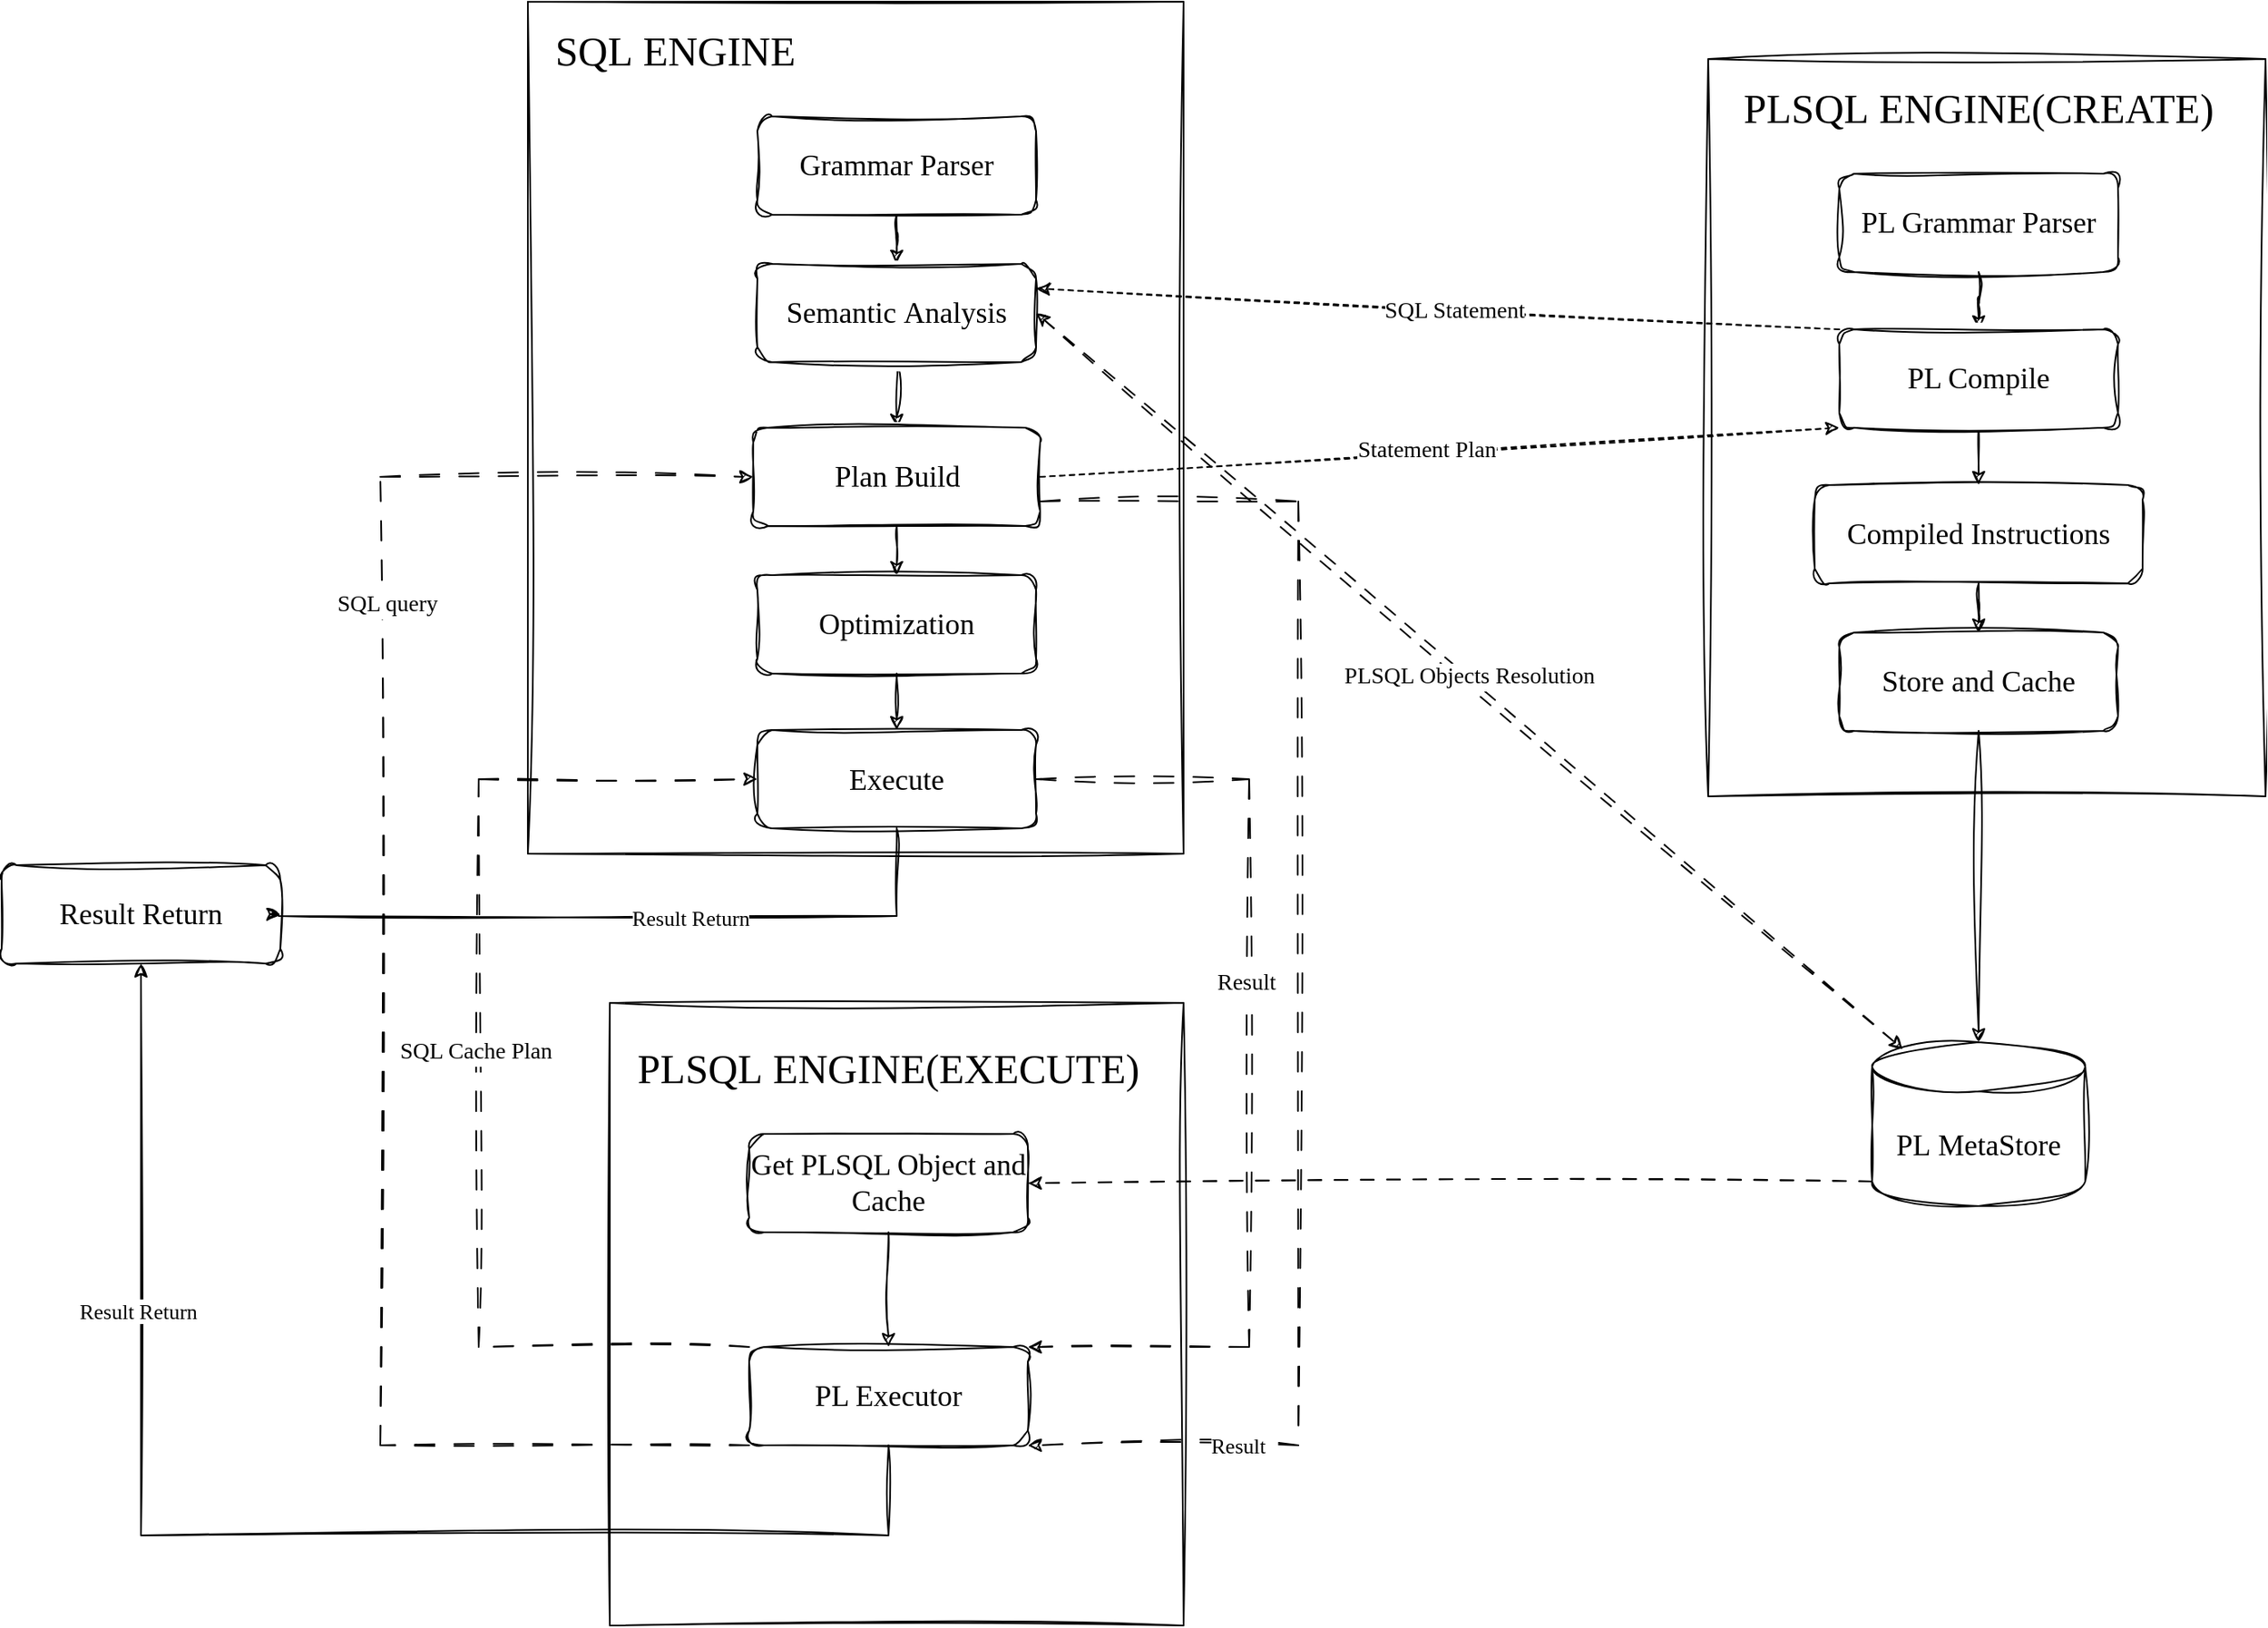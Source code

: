 <mxfile version="28.0.6">
  <diagram name="第 1 页" id="NejIG4Rr25vRnkzzJ5Jb">
    <mxGraphModel dx="2837" dy="1073" grid="0" gridSize="10" guides="1" tooltips="1" connect="1" arrows="1" fold="1" page="0" pageScale="1" pageWidth="827" pageHeight="1169" math="0" shadow="0">
      <root>
        <mxCell id="0" />
        <mxCell id="1" parent="0" />
        <mxCell id="kzLVpGqLAc2IESb8B4Pm-66" value="" style="group" vertex="1" connectable="0" parent="1">
          <mxGeometry x="-80" y="686" width="350" height="380" as="geometry" />
        </mxCell>
        <mxCell id="kzLVpGqLAc2IESb8B4Pm-23" value="" style="rounded=0;whiteSpace=wrap;html=1;sketch=1;hachureGap=4;jiggle=2;curveFitting=1;fontFamily=Architects Daughter;fontSource=https%3A%2F%2Ffonts.googleapis.com%2Fcss%3Ffamily%3DArchitects%2BDaughter;" vertex="1" parent="kzLVpGqLAc2IESb8B4Pm-66">
          <mxGeometry width="350" height="380" as="geometry" />
        </mxCell>
        <mxCell id="kzLVpGqLAc2IESb8B4Pm-24" style="edgeStyle=orthogonalEdgeStyle;rounded=0;sketch=1;hachureGap=4;jiggle=2;curveFitting=1;orthogonalLoop=1;jettySize=auto;html=1;exitX=0.5;exitY=1;exitDx=0;exitDy=0;fontFamily=Architects Daughter;fontSource=https%3A%2F%2Ffonts.googleapis.com%2Fcss%3Ffamily%3DArchitects%2BDaughter;" edge="1" parent="kzLVpGqLAc2IESb8B4Pm-66" source="kzLVpGqLAc2IESb8B4Pm-25" target="kzLVpGqLAc2IESb8B4Pm-27">
          <mxGeometry relative="1" as="geometry" />
        </mxCell>
        <mxCell id="kzLVpGqLAc2IESb8B4Pm-25" value="&lt;font style=&quot;font-size: 18px;&quot; face=&quot;Comic Sans MS&quot;&gt;Get PLSQL Object and Cache&lt;/font&gt;" style="rounded=1;whiteSpace=wrap;html=1;sketch=1;hachureGap=4;jiggle=2;curveFitting=1;fontFamily=Architects Daughter;fontSource=https%3A%2F%2Ffonts.googleapis.com%2Fcss%3Ffamily%3DArchitects%2BDaughter;" vertex="1" parent="kzLVpGqLAc2IESb8B4Pm-66">
          <mxGeometry x="85" y="80" width="170" height="60" as="geometry" />
        </mxCell>
        <mxCell id="kzLVpGqLAc2IESb8B4Pm-27" value="&lt;font face=&quot;Comic Sans MS&quot;&gt;&lt;span style=&quot;font-size: 18px;&quot;&gt;PL Executor&lt;/span&gt;&lt;/font&gt;" style="rounded=1;whiteSpace=wrap;html=1;sketch=1;hachureGap=4;jiggle=2;curveFitting=1;fontFamily=Architects Daughter;fontSource=https%3A%2F%2Ffonts.googleapis.com%2Fcss%3Ffamily%3DArchitects%2BDaughter;" vertex="1" parent="kzLVpGqLAc2IESb8B4Pm-66">
          <mxGeometry x="85" y="210" width="170" height="60" as="geometry" />
        </mxCell>
        <mxCell id="kzLVpGqLAc2IESb8B4Pm-29" value="&lt;font style=&quot;font-size: 25px;&quot; face=&quot;Comic Sans MS&quot;&gt;PLSQL&amp;nbsp;ENGINE(EXECUTE)&lt;/font&gt;" style="text;html=1;align=center;verticalAlign=middle;whiteSpace=wrap;rounded=0;fontFamily=Architects Daughter;fontSource=https%3A%2F%2Ffonts.googleapis.com%2Fcss%3Ffamily%3DArchitects%2BDaughter;" vertex="1" parent="kzLVpGqLAc2IESb8B4Pm-66">
          <mxGeometry x="120" y="20" width="100" height="40" as="geometry" />
        </mxCell>
        <mxCell id="kzLVpGqLAc2IESb8B4Pm-41" value="" style="group" vertex="1" connectable="0" parent="1">
          <mxGeometry x="590" y="110" width="340" height="450" as="geometry" />
        </mxCell>
        <mxCell id="kzLVpGqLAc2IESb8B4Pm-12" value="" style="rounded=0;whiteSpace=wrap;html=1;sketch=1;hachureGap=4;jiggle=2;curveFitting=1;fontFamily=Architects Daughter;fontSource=https%3A%2F%2Ffonts.googleapis.com%2Fcss%3Ffamily%3DArchitects%2BDaughter;container=0;" vertex="1" parent="kzLVpGqLAc2IESb8B4Pm-41">
          <mxGeometry width="340" height="450" as="geometry" />
        </mxCell>
        <mxCell id="kzLVpGqLAc2IESb8B4Pm-13" style="edgeStyle=orthogonalEdgeStyle;rounded=0;sketch=1;hachureGap=4;jiggle=2;curveFitting=1;orthogonalLoop=1;jettySize=auto;html=1;exitX=0.5;exitY=1;exitDx=0;exitDy=0;fontFamily=Architects Daughter;fontSource=https%3A%2F%2Ffonts.googleapis.com%2Fcss%3Ffamily%3DArchitects%2BDaughter;" edge="1" parent="kzLVpGqLAc2IESb8B4Pm-41" source="kzLVpGqLAc2IESb8B4Pm-14" target="kzLVpGqLAc2IESb8B4Pm-16">
          <mxGeometry relative="1" as="geometry" />
        </mxCell>
        <mxCell id="kzLVpGqLAc2IESb8B4Pm-14" value="&lt;font style=&quot;font-size: 18px;&quot; face=&quot;Comic Sans MS&quot;&gt;PL Grammar&amp;nbsp;Parser&lt;/font&gt;" style="rounded=1;whiteSpace=wrap;html=1;sketch=1;hachureGap=4;jiggle=2;curveFitting=1;fontFamily=Architects Daughter;fontSource=https%3A%2F%2Ffonts.googleapis.com%2Fcss%3Ffamily%3DArchitects%2BDaughter;container=0;" vertex="1" parent="kzLVpGqLAc2IESb8B4Pm-41">
          <mxGeometry x="80" y="70" width="170" height="60" as="geometry" />
        </mxCell>
        <mxCell id="kzLVpGqLAc2IESb8B4Pm-15" style="edgeStyle=orthogonalEdgeStyle;rounded=0;sketch=1;hachureGap=4;jiggle=2;curveFitting=1;orthogonalLoop=1;jettySize=auto;html=1;exitX=0.5;exitY=1;exitDx=0;exitDy=0;fontFamily=Architects Daughter;fontSource=https%3A%2F%2Ffonts.googleapis.com%2Fcss%3Ffamily%3DArchitects%2BDaughter;entryX=0.5;entryY=0;entryDx=0;entryDy=0;" edge="1" parent="kzLVpGqLAc2IESb8B4Pm-41" source="kzLVpGqLAc2IESb8B4Pm-16" target="kzLVpGqLAc2IESb8B4Pm-39">
          <mxGeometry relative="1" as="geometry" />
        </mxCell>
        <mxCell id="kzLVpGqLAc2IESb8B4Pm-16" value="&lt;font face=&quot;Comic Sans MS&quot;&gt;&lt;span style=&quot;font-size: 18px;&quot;&gt;PL Compile&lt;/span&gt;&lt;/font&gt;" style="rounded=1;whiteSpace=wrap;html=1;sketch=1;hachureGap=4;jiggle=2;curveFitting=1;fontFamily=Architects Daughter;fontSource=https%3A%2F%2Ffonts.googleapis.com%2Fcss%3Ffamily%3DArchitects%2BDaughter;container=0;" vertex="1" parent="kzLVpGqLAc2IESb8B4Pm-41">
          <mxGeometry x="80" y="165" width="170" height="60" as="geometry" />
        </mxCell>
        <mxCell id="kzLVpGqLAc2IESb8B4Pm-18" value="&lt;span style=&quot;font-family: &amp;quot;Comic Sans MS&amp;quot;; font-size: 18px;&quot;&gt;Store&lt;/span&gt;&lt;font face=&quot;Comic Sans MS&quot;&gt;&lt;span style=&quot;font-size: 18px;&quot;&gt;&amp;nbsp;and&amp;nbsp;&lt;/span&gt;&lt;/font&gt;&lt;span style=&quot;font-family: &amp;quot;Comic Sans MS&amp;quot;; font-size: 18px;&quot;&gt;Cache&lt;/span&gt;" style="rounded=1;whiteSpace=wrap;html=1;sketch=1;hachureGap=4;jiggle=2;curveFitting=1;fontFamily=Architects Daughter;fontSource=https%3A%2F%2Ffonts.googleapis.com%2Fcss%3Ffamily%3DArchitects%2BDaughter;container=0;" vertex="1" parent="kzLVpGqLAc2IESb8B4Pm-41">
          <mxGeometry x="80" y="350" width="170" height="60" as="geometry" />
        </mxCell>
        <mxCell id="kzLVpGqLAc2IESb8B4Pm-22" value="&lt;font style=&quot;font-size: 25px;&quot; face=&quot;Comic Sans MS&quot;&gt;PLSQL&amp;nbsp;ENGINE(CREATE)&lt;/font&gt;" style="text;html=1;align=center;verticalAlign=middle;whiteSpace=wrap;rounded=0;fontFamily=Architects Daughter;fontSource=https%3A%2F%2Ffonts.googleapis.com%2Fcss%3Ffamily%3DArchitects%2BDaughter;container=0;" vertex="1" parent="kzLVpGqLAc2IESb8B4Pm-41">
          <mxGeometry x="115" y="10" width="100" height="40" as="geometry" />
        </mxCell>
        <mxCell id="kzLVpGqLAc2IESb8B4Pm-40" style="edgeStyle=orthogonalEdgeStyle;rounded=0;sketch=1;hachureGap=4;jiggle=2;curveFitting=1;orthogonalLoop=1;jettySize=auto;html=1;fontFamily=Architects Daughter;fontSource=https%3A%2F%2Ffonts.googleapis.com%2Fcss%3Ffamily%3DArchitects%2BDaughter;" edge="1" parent="kzLVpGqLAc2IESb8B4Pm-41" source="kzLVpGqLAc2IESb8B4Pm-39" target="kzLVpGqLAc2IESb8B4Pm-18">
          <mxGeometry relative="1" as="geometry" />
        </mxCell>
        <mxCell id="kzLVpGqLAc2IESb8B4Pm-39" value="&lt;font face=&quot;Comic Sans MS&quot;&gt;&lt;span style=&quot;font-size: 18px;&quot;&gt;Compiled Instructions&lt;/span&gt;&lt;/font&gt;" style="rounded=1;whiteSpace=wrap;html=1;sketch=1;hachureGap=4;jiggle=2;curveFitting=1;fontFamily=Architects Daughter;fontSource=https%3A%2F%2Ffonts.googleapis.com%2Fcss%3Ffamily%3DArchitects%2BDaughter;container=0;" vertex="1" parent="kzLVpGqLAc2IESb8B4Pm-41">
          <mxGeometry x="65" y="260" width="200" height="60" as="geometry" />
        </mxCell>
        <mxCell id="kzLVpGqLAc2IESb8B4Pm-37" value="" style="group" vertex="1" connectable="0" parent="1">
          <mxGeometry x="-130" y="75" width="400" height="520" as="geometry" />
        </mxCell>
        <mxCell id="kzLVpGqLAc2IESb8B4Pm-2" value="" style="rounded=0;whiteSpace=wrap;html=1;sketch=1;hachureGap=4;jiggle=2;curveFitting=1;fontFamily=Architects Daughter;fontSource=https%3A%2F%2Ffonts.googleapis.com%2Fcss%3Ffamily%3DArchitects%2BDaughter;" vertex="1" parent="kzLVpGqLAc2IESb8B4Pm-37">
          <mxGeometry width="400" height="520" as="geometry" />
        </mxCell>
        <mxCell id="kzLVpGqLAc2IESb8B4Pm-8" style="edgeStyle=orthogonalEdgeStyle;rounded=0;sketch=1;hachureGap=4;jiggle=2;curveFitting=1;orthogonalLoop=1;jettySize=auto;html=1;exitX=0.5;exitY=1;exitDx=0;exitDy=0;fontFamily=Architects Daughter;fontSource=https%3A%2F%2Ffonts.googleapis.com%2Fcss%3Ffamily%3DArchitects%2BDaughter;" edge="1" parent="kzLVpGqLAc2IESb8B4Pm-37" source="kzLVpGqLAc2IESb8B4Pm-4" target="kzLVpGqLAc2IESb8B4Pm-5">
          <mxGeometry relative="1" as="geometry" />
        </mxCell>
        <mxCell id="kzLVpGqLAc2IESb8B4Pm-4" value="&lt;font style=&quot;font-size: 18px;&quot; face=&quot;Comic Sans MS&quot;&gt;Grammar&amp;nbsp;Parser&lt;/font&gt;" style="rounded=1;whiteSpace=wrap;html=1;sketch=1;hachureGap=4;jiggle=2;curveFitting=1;fontFamily=Architects Daughter;fontSource=https%3A%2F%2Ffonts.googleapis.com%2Fcss%3Ffamily%3DArchitects%2BDaughter;" vertex="1" parent="kzLVpGqLAc2IESb8B4Pm-37">
          <mxGeometry x="140" y="70" width="170" height="60" as="geometry" />
        </mxCell>
        <mxCell id="kzLVpGqLAc2IESb8B4Pm-9" style="edgeStyle=orthogonalEdgeStyle;rounded=0;sketch=1;hachureGap=4;jiggle=2;curveFitting=1;orthogonalLoop=1;jettySize=auto;html=1;exitX=0.5;exitY=1;exitDx=0;exitDy=0;fontFamily=Architects Daughter;fontSource=https%3A%2F%2Ffonts.googleapis.com%2Fcss%3Ffamily%3DArchitects%2BDaughter;" edge="1" parent="kzLVpGqLAc2IESb8B4Pm-37" source="kzLVpGqLAc2IESb8B4Pm-5" target="kzLVpGqLAc2IESb8B4Pm-6">
          <mxGeometry relative="1" as="geometry" />
        </mxCell>
        <mxCell id="kzLVpGqLAc2IESb8B4Pm-5" value="&lt;font face=&quot;Comic Sans MS&quot;&gt;&lt;span style=&quot;font-size: 18px;&quot;&gt;Semantic&amp;nbsp;Analysis&lt;/span&gt;&lt;/font&gt;" style="rounded=1;whiteSpace=wrap;html=1;sketch=1;hachureGap=4;jiggle=2;curveFitting=1;fontFamily=Architects Daughter;fontSource=https%3A%2F%2Ffonts.googleapis.com%2Fcss%3Ffamily%3DArchitects%2BDaughter;" vertex="1" parent="kzLVpGqLAc2IESb8B4Pm-37">
          <mxGeometry x="140" y="160" width="170" height="60" as="geometry" />
        </mxCell>
        <mxCell id="kzLVpGqLAc2IESb8B4Pm-11" style="edgeStyle=orthogonalEdgeStyle;rounded=0;sketch=1;hachureGap=4;jiggle=2;curveFitting=1;orthogonalLoop=1;jettySize=auto;html=1;entryX=0.5;entryY=0;entryDx=0;entryDy=0;fontFamily=Architects Daughter;fontSource=https%3A%2F%2Ffonts.googleapis.com%2Fcss%3Ffamily%3DArchitects%2BDaughter;exitX=0.5;exitY=1;exitDx=0;exitDy=0;" edge="1" parent="kzLVpGqLAc2IESb8B4Pm-37" source="kzLVpGqLAc2IESb8B4Pm-32" target="kzLVpGqLAc2IESb8B4Pm-7">
          <mxGeometry relative="1" as="geometry" />
        </mxCell>
        <mxCell id="kzLVpGqLAc2IESb8B4Pm-33" style="edgeStyle=orthogonalEdgeStyle;rounded=0;sketch=1;hachureGap=4;jiggle=2;curveFitting=1;orthogonalLoop=1;jettySize=auto;html=1;exitX=0.5;exitY=1;exitDx=0;exitDy=0;entryX=0.5;entryY=0;entryDx=0;entryDy=0;fontFamily=Architects Daughter;fontSource=https%3A%2F%2Ffonts.googleapis.com%2Fcss%3Ffamily%3DArchitects%2BDaughter;" edge="1" parent="kzLVpGqLAc2IESb8B4Pm-37" source="kzLVpGqLAc2IESb8B4Pm-6" target="kzLVpGqLAc2IESb8B4Pm-32">
          <mxGeometry relative="1" as="geometry" />
        </mxCell>
        <mxCell id="kzLVpGqLAc2IESb8B4Pm-6" value="&lt;font face=&quot;Comic Sans MS&quot;&gt;&lt;span style=&quot;font-size: 18px;&quot;&gt;Plan&amp;nbsp;Build&lt;/span&gt;&lt;/font&gt;" style="rounded=1;whiteSpace=wrap;html=1;sketch=1;hachureGap=4;jiggle=2;curveFitting=1;fontFamily=Architects Daughter;fontSource=https%3A%2F%2Ffonts.googleapis.com%2Fcss%3Ffamily%3DArchitects%2BDaughter;" vertex="1" parent="kzLVpGqLAc2IESb8B4Pm-37">
          <mxGeometry x="137.5" y="260" width="175" height="60" as="geometry" />
        </mxCell>
        <mxCell id="kzLVpGqLAc2IESb8B4Pm-7" value="&lt;font face=&quot;Comic Sans MS&quot;&gt;&lt;span style=&quot;font-size: 18px;&quot;&gt;Execute&lt;/span&gt;&lt;/font&gt;" style="rounded=1;whiteSpace=wrap;html=1;sketch=1;hachureGap=4;jiggle=2;curveFitting=1;fontFamily=Architects Daughter;fontSource=https%3A%2F%2Ffonts.googleapis.com%2Fcss%3Ffamily%3DArchitects%2BDaughter;" vertex="1" parent="kzLVpGqLAc2IESb8B4Pm-37">
          <mxGeometry x="140" y="444.5" width="170" height="60" as="geometry" />
        </mxCell>
        <mxCell id="kzLVpGqLAc2IESb8B4Pm-21" value="&lt;font style=&quot;font-size: 25px;&quot; face=&quot;Comic Sans MS&quot;&gt;SQL&amp;nbsp;ENGINE&lt;/font&gt;" style="text;html=1;align=center;verticalAlign=middle;whiteSpace=wrap;rounded=0;fontFamily=Architects Daughter;fontSource=https%3A%2F%2Ffonts.googleapis.com%2Fcss%3Ffamily%3DArchitects%2BDaughter;" vertex="1" parent="kzLVpGqLAc2IESb8B4Pm-37">
          <mxGeometry x="40" y="10" width="100" height="40" as="geometry" />
        </mxCell>
        <mxCell id="kzLVpGqLAc2IESb8B4Pm-32" value="&lt;span style=&quot;font-family: &amp;quot;Comic Sans MS&amp;quot;; font-size: 18px;&quot;&gt;Optimization&lt;/span&gt;" style="rounded=1;whiteSpace=wrap;html=1;sketch=1;hachureGap=4;jiggle=2;curveFitting=1;fontFamily=Architects Daughter;fontSource=https%3A%2F%2Ffonts.googleapis.com%2Fcss%3Ffamily%3DArchitects%2BDaughter;" vertex="1" parent="kzLVpGqLAc2IESb8B4Pm-37">
          <mxGeometry x="140" y="350" width="170" height="60" as="geometry" />
        </mxCell>
        <mxCell id="kzLVpGqLAc2IESb8B4Pm-34" style="rounded=0;sketch=1;hachureGap=4;jiggle=2;curveFitting=1;orthogonalLoop=1;jettySize=auto;html=1;exitX=1;exitY=0.5;exitDx=0;exitDy=0;entryX=0;entryY=1;entryDx=0;entryDy=0;fontFamily=Architects Daughter;fontSource=https%3A%2F%2Ffonts.googleapis.com%2Fcss%3Ffamily%3DArchitects%2BDaughter;dashed=1;" edge="1" parent="1" source="kzLVpGqLAc2IESb8B4Pm-6" target="kzLVpGqLAc2IESb8B4Pm-16">
          <mxGeometry relative="1" as="geometry" />
        </mxCell>
        <mxCell id="kzLVpGqLAc2IESb8B4Pm-36" value="&lt;font style=&quot;font-size: 14px;&quot; face=&quot;Comic Sans MS&quot;&gt;Statement Plan&lt;/font&gt;" style="edgeLabel;html=1;align=center;verticalAlign=middle;resizable=0;points=[];sketch=1;hachureGap=4;jiggle=2;curveFitting=1;fontFamily=Architects Daughter;fontSource=https%3A%2F%2Ffonts.googleapis.com%2Fcss%3Ffamily%3DArchitects%2BDaughter;" vertex="1" connectable="0" parent="kzLVpGqLAc2IESb8B4Pm-34">
          <mxGeometry x="-0.035" y="2" relative="1" as="geometry">
            <mxPoint as="offset" />
          </mxGeometry>
        </mxCell>
        <mxCell id="kzLVpGqLAc2IESb8B4Pm-31" style="rounded=0;sketch=1;hachureGap=4;jiggle=2;curveFitting=1;orthogonalLoop=1;jettySize=auto;html=1;exitX=0;exitY=0;exitDx=0;exitDy=0;entryX=1;entryY=0.25;entryDx=0;entryDy=0;fontFamily=Architects Daughter;fontSource=https%3A%2F%2Ffonts.googleapis.com%2Fcss%3Ffamily%3DArchitects%2BDaughter;dashed=1;" edge="1" parent="1" source="kzLVpGqLAc2IESb8B4Pm-16" target="kzLVpGqLAc2IESb8B4Pm-5">
          <mxGeometry relative="1" as="geometry" />
        </mxCell>
        <mxCell id="kzLVpGqLAc2IESb8B4Pm-35" value="&lt;font face=&quot;Comic Sans MS&quot; style=&quot;font-size: 14px;&quot;&gt;SQL Statement&lt;/font&gt;" style="edgeLabel;html=1;align=center;verticalAlign=middle;resizable=0;points=[];sketch=1;hachureGap=4;jiggle=2;curveFitting=1;fontFamily=Architects Daughter;fontSource=https%3A%2F%2Ffonts.googleapis.com%2Fcss%3Ffamily%3DArchitects%2BDaughter;" vertex="1" connectable="0" parent="kzLVpGqLAc2IESb8B4Pm-31">
          <mxGeometry x="-0.037" y="1" relative="1" as="geometry">
            <mxPoint as="offset" />
          </mxGeometry>
        </mxCell>
        <mxCell id="kzLVpGqLAc2IESb8B4Pm-30" style="rounded=0;sketch=1;hachureGap=4;jiggle=2;curveFitting=1;orthogonalLoop=1;jettySize=auto;html=1;exitX=0;exitY=1;exitDx=0;exitDy=-15;exitPerimeter=0;entryX=1;entryY=0.5;entryDx=0;entryDy=0;fontFamily=Architects Daughter;fontSource=https%3A%2F%2Ffonts.googleapis.com%2Fcss%3Ffamily%3DArchitects%2BDaughter;dashed=1;dashPattern=8 8;" edge="1" parent="1" source="kzLVpGqLAc2IESb8B4Pm-20" target="kzLVpGqLAc2IESb8B4Pm-25">
          <mxGeometry relative="1" as="geometry" />
        </mxCell>
        <mxCell id="kzLVpGqLAc2IESb8B4Pm-20" value="&lt;font face=&quot;Comic Sans MS&quot; style=&quot;font-size: 18px;&quot;&gt;PL&amp;nbsp;MetaStore&lt;/font&gt;" style="shape=cylinder3;whiteSpace=wrap;html=1;boundedLbl=1;backgroundOutline=1;size=15;sketch=1;hachureGap=4;jiggle=2;curveFitting=1;fontFamily=Architects Daughter;fontSource=https%3A%2F%2Ffonts.googleapis.com%2Fcss%3Ffamily%3DArchitects%2BDaughter;" vertex="1" parent="1">
          <mxGeometry x="690" y="710" width="130" height="100" as="geometry" />
        </mxCell>
        <mxCell id="kzLVpGqLAc2IESb8B4Pm-17" style="rounded=0;sketch=1;hachureGap=4;jiggle=2;curveFitting=1;orthogonalLoop=1;jettySize=auto;html=1;entryX=0.5;entryY=0;entryDx=0;entryDy=0;fontFamily=Architects Daughter;fontSource=https%3A%2F%2Ffonts.googleapis.com%2Fcss%3Ffamily%3DArchitects%2BDaughter;exitX=0.5;exitY=1;exitDx=0;exitDy=0;entryPerimeter=0;" edge="1" parent="1" source="kzLVpGqLAc2IESb8B4Pm-18" target="kzLVpGqLAc2IESb8B4Pm-20">
          <mxGeometry relative="1" as="geometry" />
        </mxCell>
        <mxCell id="kzLVpGqLAc2IESb8B4Pm-49" style="edgeStyle=orthogonalEdgeStyle;rounded=0;sketch=1;hachureGap=4;jiggle=2;curveFitting=1;orthogonalLoop=1;jettySize=auto;html=1;entryX=0;entryY=0.5;entryDx=0;entryDy=0;fontFamily=Architects Daughter;fontSource=https%3A%2F%2Ffonts.googleapis.com%2Fcss%3Ffamily%3DArchitects%2BDaughter;dashed=1;dashPattern=12 12;exitX=0;exitY=0;exitDx=0;exitDy=0;" edge="1" parent="1" source="kzLVpGqLAc2IESb8B4Pm-27" target="kzLVpGqLAc2IESb8B4Pm-7">
          <mxGeometry relative="1" as="geometry">
            <Array as="points">
              <mxPoint x="-160" y="896" />
              <mxPoint x="-160" y="550" />
            </Array>
          </mxGeometry>
        </mxCell>
        <mxCell id="kzLVpGqLAc2IESb8B4Pm-51" value="&lt;font style=&quot;font-size: 14px;&quot; face=&quot;Comic Sans MS&quot;&gt;SQL Cache Plan&lt;/font&gt;" style="edgeLabel;html=1;align=center;verticalAlign=middle;resizable=0;points=[];sketch=1;hachureGap=4;jiggle=2;curveFitting=1;fontFamily=Architects Daughter;fontSource=https%3A%2F%2Ffonts.googleapis.com%2Fcss%3Ffamily%3DArchitects%2BDaughter;" vertex="1" connectable="0" parent="kzLVpGqLAc2IESb8B4Pm-49">
          <mxGeometry x="0.012" y="2" relative="1" as="geometry">
            <mxPoint as="offset" />
          </mxGeometry>
        </mxCell>
        <mxCell id="kzLVpGqLAc2IESb8B4Pm-55" style="edgeStyle=orthogonalEdgeStyle;rounded=0;sketch=1;hachureGap=4;jiggle=2;curveFitting=1;orthogonalLoop=1;jettySize=auto;html=1;exitX=0;exitY=1;exitDx=0;exitDy=0;entryX=0;entryY=0.5;entryDx=0;entryDy=0;fontFamily=Architects Daughter;fontSource=https%3A%2F%2Ffonts.googleapis.com%2Fcss%3Ffamily%3DArchitects%2BDaughter;dashed=1;dashPattern=12 12;" edge="1" parent="1" source="kzLVpGqLAc2IESb8B4Pm-27" target="kzLVpGqLAc2IESb8B4Pm-6">
          <mxGeometry relative="1" as="geometry">
            <Array as="points">
              <mxPoint x="-220" y="956" />
              <mxPoint x="-220" y="365" />
            </Array>
          </mxGeometry>
        </mxCell>
        <mxCell id="kzLVpGqLAc2IESb8B4Pm-58" value="&lt;font style=&quot;font-size: 14px;&quot; face=&quot;Comic Sans MS&quot;&gt;SQL query&lt;/font&gt;" style="edgeLabel;html=1;align=center;verticalAlign=middle;resizable=0;points=[];sketch=1;hachureGap=4;jiggle=2;curveFitting=1;fontFamily=Architects Daughter;fontSource=https%3A%2F%2Ffonts.googleapis.com%2Fcss%3Ffamily%3DArchitects%2BDaughter;" vertex="1" connectable="0" parent="kzLVpGqLAc2IESb8B4Pm-55">
          <mxGeometry x="0.415" y="-4" relative="1" as="geometry">
            <mxPoint as="offset" />
          </mxGeometry>
        </mxCell>
        <mxCell id="kzLVpGqLAc2IESb8B4Pm-64" style="edgeStyle=orthogonalEdgeStyle;rounded=0;sketch=1;hachureGap=4;jiggle=2;curveFitting=1;orthogonalLoop=1;jettySize=auto;html=1;exitX=0.5;exitY=1;exitDx=0;exitDy=0;entryX=0.5;entryY=1;entryDx=0;entryDy=0;fontFamily=Architects Daughter;fontSource=https%3A%2F%2Ffonts.googleapis.com%2Fcss%3Ffamily%3DArchitects%2BDaughter;" edge="1" parent="1" source="kzLVpGqLAc2IESb8B4Pm-27" target="kzLVpGqLAc2IESb8B4Pm-44">
          <mxGeometry relative="1" as="geometry">
            <Array as="points">
              <mxPoint x="90" y="1011" />
              <mxPoint x="-366" y="1011" />
            </Array>
          </mxGeometry>
        </mxCell>
        <mxCell id="kzLVpGqLAc2IESb8B4Pm-65" value="&lt;span style=&quot;font-family: &amp;quot;Comic Sans MS&amp;quot;; font-size: 13px;&quot;&gt;Result Return&lt;/span&gt;" style="edgeLabel;html=1;align=center;verticalAlign=middle;resizable=0;points=[];sketch=1;hachureGap=4;jiggle=2;curveFitting=1;fontFamily=Architects Daughter;fontSource=https%3A%2F%2Ffonts.googleapis.com%2Fcss%3Ffamily%3DArchitects%2BDaughter;" vertex="1" connectable="0" parent="kzLVpGqLAc2IESb8B4Pm-64">
          <mxGeometry x="0.508" y="2" relative="1" as="geometry">
            <mxPoint as="offset" />
          </mxGeometry>
        </mxCell>
        <mxCell id="kzLVpGqLAc2IESb8B4Pm-44" value="&lt;font face=&quot;Comic Sans MS&quot;&gt;&lt;span style=&quot;font-size: 18px;&quot;&gt;Result Return&lt;/span&gt;&lt;/font&gt;" style="rounded=1;whiteSpace=wrap;html=1;sketch=1;hachureGap=4;jiggle=2;curveFitting=1;fontFamily=Architects Daughter;fontSource=https%3A%2F%2Ffonts.googleapis.com%2Fcss%3Ffamily%3DArchitects%2BDaughter;" vertex="1" parent="1">
          <mxGeometry x="-451" y="602" width="170" height="60" as="geometry" />
        </mxCell>
        <mxCell id="kzLVpGqLAc2IESb8B4Pm-45" style="rounded=0;sketch=1;hachureGap=4;jiggle=2;curveFitting=1;orthogonalLoop=1;jettySize=auto;html=1;exitX=1;exitY=0.5;exitDx=0;exitDy=0;entryX=0.145;entryY=0;entryDx=0;entryDy=4.35;entryPerimeter=0;fontFamily=Architects Daughter;fontSource=https%3A%2F%2Ffonts.googleapis.com%2Fcss%3Ffamily%3DArchitects%2BDaughter;dashed=1;dashPattern=8 8;startArrow=classic;startFill=1;" edge="1" parent="1" source="kzLVpGqLAc2IESb8B4Pm-5" target="kzLVpGqLAc2IESb8B4Pm-20">
          <mxGeometry relative="1" as="geometry" />
        </mxCell>
        <mxCell id="kzLVpGqLAc2IESb8B4Pm-46" value="&lt;font style=&quot;font-size: 14px;&quot; face=&quot;Comic Sans MS&quot;&gt;PLSQL Objects Resolution&lt;/font&gt;" style="edgeLabel;html=1;align=center;verticalAlign=middle;resizable=0;points=[];sketch=1;hachureGap=4;jiggle=2;curveFitting=1;fontFamily=Architects Daughter;fontSource=https%3A%2F%2Ffonts.googleapis.com%2Fcss%3Ffamily%3DArchitects%2BDaughter;" vertex="1" connectable="0" parent="kzLVpGqLAc2IESb8B4Pm-45">
          <mxGeometry x="-0.007" y="2" relative="1" as="geometry">
            <mxPoint as="offset" />
          </mxGeometry>
        </mxCell>
        <mxCell id="kzLVpGqLAc2IESb8B4Pm-50" style="edgeStyle=orthogonalEdgeStyle;rounded=0;sketch=1;hachureGap=4;jiggle=2;curveFitting=1;orthogonalLoop=1;jettySize=auto;html=1;entryX=1;entryY=0;entryDx=0;entryDy=0;fontFamily=Architects Daughter;fontSource=https%3A%2F%2Ffonts.googleapis.com%2Fcss%3Ffamily%3DArchitects%2BDaughter;dashed=1;dashPattern=12 12;" edge="1" parent="1" source="kzLVpGqLAc2IESb8B4Pm-7" target="kzLVpGqLAc2IESb8B4Pm-27">
          <mxGeometry relative="1" as="geometry">
            <Array as="points">
              <mxPoint x="310" y="550" />
              <mxPoint x="310" y="896" />
            </Array>
          </mxGeometry>
        </mxCell>
        <mxCell id="kzLVpGqLAc2IESb8B4Pm-54" value="&lt;font face=&quot;Comic Sans MS&quot;&gt;&lt;span style=&quot;font-size: 14px;&quot;&gt;Result&lt;/span&gt;&lt;/font&gt;" style="edgeLabel;html=1;align=center;verticalAlign=middle;resizable=0;points=[];sketch=1;hachureGap=4;jiggle=2;curveFitting=1;fontFamily=Architects Daughter;fontSource=https%3A%2F%2Ffonts.googleapis.com%2Fcss%3Ffamily%3DArchitects%2BDaughter;" vertex="1" connectable="0" parent="kzLVpGqLAc2IESb8B4Pm-50">
          <mxGeometry x="-0.169" y="-2" relative="1" as="geometry">
            <mxPoint as="offset" />
          </mxGeometry>
        </mxCell>
        <mxCell id="kzLVpGqLAc2IESb8B4Pm-59" style="edgeStyle=orthogonalEdgeStyle;rounded=0;sketch=1;hachureGap=4;jiggle=2;curveFitting=1;orthogonalLoop=1;jettySize=auto;html=1;exitX=1;exitY=0.75;exitDx=0;exitDy=0;entryX=1;entryY=1;entryDx=0;entryDy=0;fontFamily=Architects Daughter;fontSource=https%3A%2F%2Ffonts.googleapis.com%2Fcss%3Ffamily%3DArchitects%2BDaughter;dashed=1;dashPattern=12 12;" edge="1" parent="1" source="kzLVpGqLAc2IESb8B4Pm-6" target="kzLVpGqLAc2IESb8B4Pm-27">
          <mxGeometry relative="1" as="geometry">
            <Array as="points">
              <mxPoint x="340" y="380" />
              <mxPoint x="340" y="956" />
            </Array>
          </mxGeometry>
        </mxCell>
        <mxCell id="kzLVpGqLAc2IESb8B4Pm-60" value="&lt;font style=&quot;font-size: 13px;&quot; face=&quot;Comic Sans MS&quot;&gt;Result&lt;/font&gt;" style="edgeLabel;html=1;align=center;verticalAlign=middle;resizable=0;points=[];sketch=1;hachureGap=4;jiggle=2;curveFitting=1;fontFamily=Architects Daughter;fontSource=https%3A%2F%2Ffonts.googleapis.com%2Fcss%3Ffamily%3DArchitects%2BDaughter;" vertex="1" connectable="0" parent="kzLVpGqLAc2IESb8B4Pm-59">
          <mxGeometry x="0.715" relative="1" as="geometry">
            <mxPoint as="offset" />
          </mxGeometry>
        </mxCell>
        <mxCell id="kzLVpGqLAc2IESb8B4Pm-62" style="edgeStyle=orthogonalEdgeStyle;rounded=0;sketch=1;hachureGap=4;jiggle=2;curveFitting=1;orthogonalLoop=1;jettySize=auto;html=1;exitX=0.5;exitY=1;exitDx=0;exitDy=0;entryX=1;entryY=0.5;entryDx=0;entryDy=0;fontFamily=Architects Daughter;fontSource=https%3A%2F%2Ffonts.googleapis.com%2Fcss%3Ffamily%3DArchitects%2BDaughter;" edge="1" parent="1" source="kzLVpGqLAc2IESb8B4Pm-7" target="kzLVpGqLAc2IESb8B4Pm-44">
          <mxGeometry relative="1" as="geometry">
            <Array as="points">
              <mxPoint x="95" y="633" />
              <mxPoint x="-282" y="633" />
            </Array>
          </mxGeometry>
        </mxCell>
        <mxCell id="kzLVpGqLAc2IESb8B4Pm-63" value="&lt;font style=&quot;font-size: 13px;&quot; face=&quot;Comic Sans MS&quot;&gt;Result Return&lt;/font&gt;" style="edgeLabel;html=1;align=center;verticalAlign=middle;resizable=0;points=[];sketch=1;hachureGap=4;jiggle=2;curveFitting=1;fontFamily=Architects Daughter;fontSource=https%3A%2F%2Ffonts.googleapis.com%2Fcss%3Ffamily%3DArchitects%2BDaughter;" vertex="1" connectable="0" parent="kzLVpGqLAc2IESb8B4Pm-62">
          <mxGeometry x="-0.169" y="1" relative="1" as="geometry">
            <mxPoint as="offset" />
          </mxGeometry>
        </mxCell>
      </root>
    </mxGraphModel>
  </diagram>
</mxfile>
